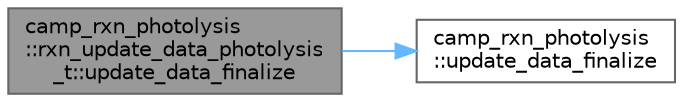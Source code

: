 digraph "camp_rxn_photolysis::rxn_update_data_photolysis_t::update_data_finalize"
{
 // LATEX_PDF_SIZE
  bgcolor="transparent";
  edge [fontname=Helvetica,fontsize=10,labelfontname=Helvetica,labelfontsize=10];
  node [fontname=Helvetica,fontsize=10,shape=box,height=0.2,width=0.4];
  rankdir="LR";
  Node1 [label="camp_rxn_photolysis\l::rxn_update_data_photolysis\l_t::update_data_finalize",height=0.2,width=0.4,color="gray40", fillcolor="grey60", style="filled", fontcolor="black",tooltip="Finalize the rate update data."];
  Node1 -> Node2 [color="steelblue1",style="solid"];
  Node2 [label="camp_rxn_photolysis\l::update_data_finalize",height=0.2,width=0.4,color="grey40", fillcolor="white", style="filled",URL="$namespacecamp__rxn__photolysis.html#ac16b6e63de618d1bff3b9a8b1480cfc3",tooltip="Finalize an update data object."];
}
